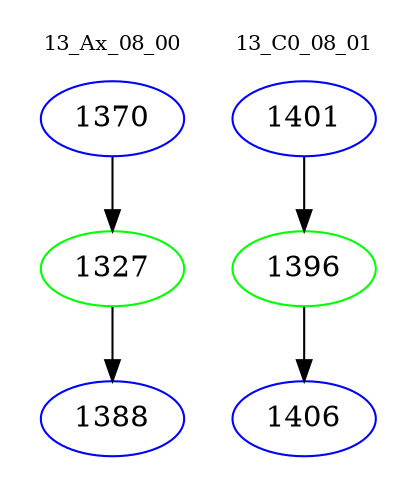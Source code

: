 digraph{
subgraph cluster_0 {
color = white
label = "13_Ax_08_00";
fontsize=10;
T0_1370 [label="1370", color="blue"]
T0_1370 -> T0_1327 [color="black"]
T0_1327 [label="1327", color="green"]
T0_1327 -> T0_1388 [color="black"]
T0_1388 [label="1388", color="blue"]
}
subgraph cluster_1 {
color = white
label = "13_C0_08_01";
fontsize=10;
T1_1401 [label="1401", color="blue"]
T1_1401 -> T1_1396 [color="black"]
T1_1396 [label="1396", color="green"]
T1_1396 -> T1_1406 [color="black"]
T1_1406 [label="1406", color="blue"]
}
}
